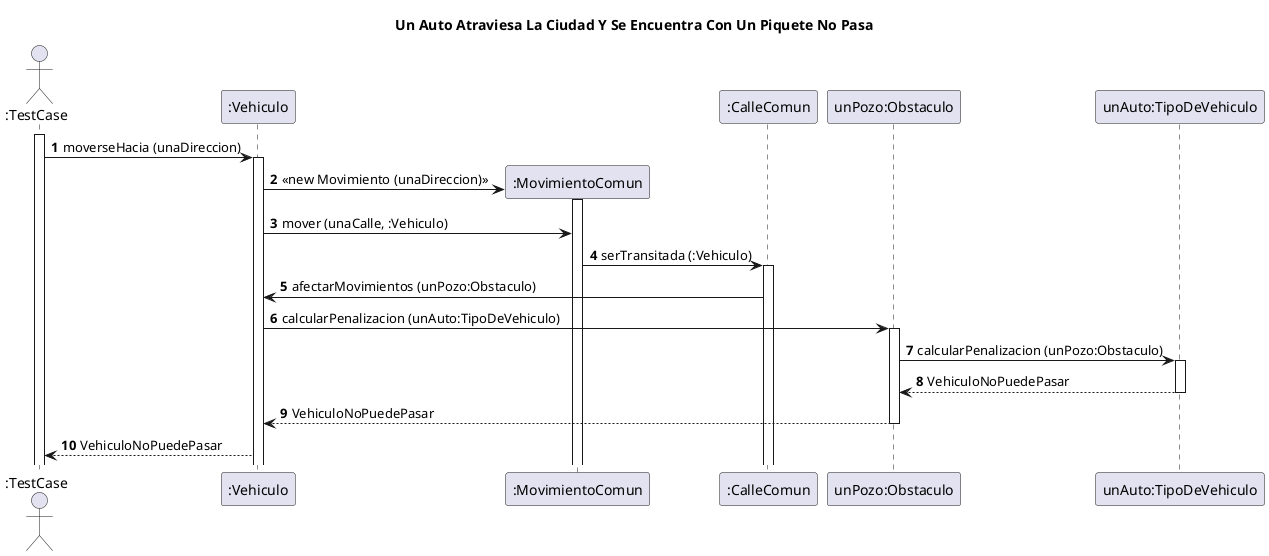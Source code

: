 @startuml
'https://plantuml.com/sequence-diagram
title Un Auto Atraviesa La Ciudad Y Se Encuentra Con Un Piquete No Pasa
autonumber
actor ":TestCase"
Activate ":TestCase"
":TestCase" -> ":Vehiculo": moverseHacia (unaDireccion)
Activate ":Vehiculo"
create ":MovimientoComun"
":Vehiculo" -> ":MovimientoComun": <<new Movimiento (unaDireccion) >>
Activate ":MovimientoComun"
":Vehiculo" -> ":MovimientoComun": mover (unaCalle, :Vehiculo)
":MovimientoComun" -> ":CalleComun": serTransitada (:Vehiculo)
Activate ":CalleComun"
":CalleComun" -> ":Vehiculo": afectarMovimientos (unPozo:Obstaculo)
":Vehiculo" -> "unPozo:Obstaculo": calcularPenalizacion (unAuto:TipoDeVehiculo)
Activate "unPozo:Obstaculo"
"unPozo:Obstaculo" -> "unAuto:TipoDeVehiculo": calcularPenalizacion (unPozo:Obstaculo)
Activate "unAuto:TipoDeVehiculo"
return VehiculoNoPuedePasar
return VehiculoNoPuedePasar
":TestCase" <--":Vehiculo": VehiculoNoPuedePasar



@enduml